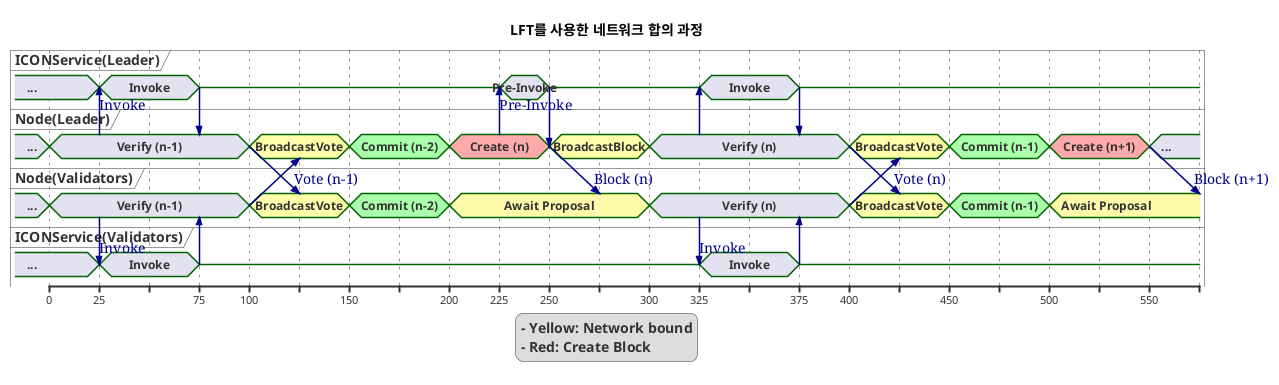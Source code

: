 @startuml
Title: LFT를 사용한 네트워크 합의 과정

concise "ICONService(Leader)" as leader_is
concise "Node(Leader)" as leader
concise "Node(Validators)" as validator
concise "ICONService(Validators)" as validator_is

' Initial status
leader_is is "..."
leader is "..."
validator is "..."
validator_is is "..."

legend
- Yellow: Network bound
- Red: Create Block
end legend

' =====LEADER
@leader
0 is "Verify (n-1)"
leader@+25 -> leader_is@+25: Invoke

+100 is "BroadcastVote"  #FFFFAA
leader -> validator@+25: Vote (n-1)

+50 is "Commit (n-2)"  #AAFFAA
+50 is "Create (n)"  #FFAAAA
leader@+25 -> leader_is@+25: Pre-Invoke

+50 is "BroadcastBlock"  #FFFFAA
leader -> validator@+25: Block (n)

+50 is "Verify (n)"
leader@+25 -> leader_is@+25

+100 is "BroadcastVote"  #FFFFAA
leader -> validator@+25: Vote (n)
+50 is "Commit (n-1)"  #AAFFAA
+50 is "Create (n+1)"  #FFAAAA

+50 is "..."
leader -> validator@+25: Block (n+1)

@leader_is
25 is Invoke
+50 is {-}
leader_is -> leader

+150 is "Pre-Invoke"
+25 is {-}
leader_is -> leader

+75 is "Invoke"
+50 is {-}
leader_is -> leader

' =====VALIDATORS
@validator
0 is "Verify (n-1)"
validator@+25 -> validator_is@+25: Invoke

100 is "BroadcastVote"  #FFFFAA
validator -> leader@+25

+50 is "Commit (n-2)"  #AAFFAA
+50 is "Await Proposal"  #FFFAAA

+100 is "Verify (n)"
validator@+25 -> validator_is@+25: Invoke

+100 is "BroadcastVote"  #FFFFAA
validator -> leader@+25
+50 is "Commit (n-1)"  #AAFFAA
+50 is "Await Proposal"  #FFFAAA

@validator_is
25 is "Invoke"
+50 is {-}
validator_is -> validator

+250 is "Invoke"
+50 is {-}
validator_is -> validator

@enduml